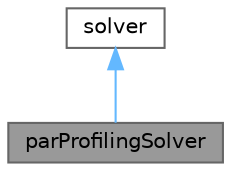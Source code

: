 digraph "parProfilingSolver"
{
 // LATEX_PDF_SIZE
  bgcolor="transparent";
  edge [fontname=Helvetica,fontsize=10,labelfontname=Helvetica,labelfontsize=10];
  node [fontname=Helvetica,fontsize=10,shape=box,height=0.2,width=0.4];
  Node1 [id="Node000001",label="parProfilingSolver",height=0.2,width=0.4,color="gray40", fillcolor="grey60", style="filled", fontcolor="black",tooltip="Wrapper to switch on parProfiling around a linear solver."];
  Node2 -> Node1 [id="edge1_Node000001_Node000002",dir="back",color="steelblue1",style="solid",tooltip=" "];
  Node2 [id="Node000002",label="solver",height=0.2,width=0.4,color="gray40", fillcolor="white", style="filled",URL="$classFoam_1_1lduMatrix_1_1solver.html",tooltip=" "];
}
